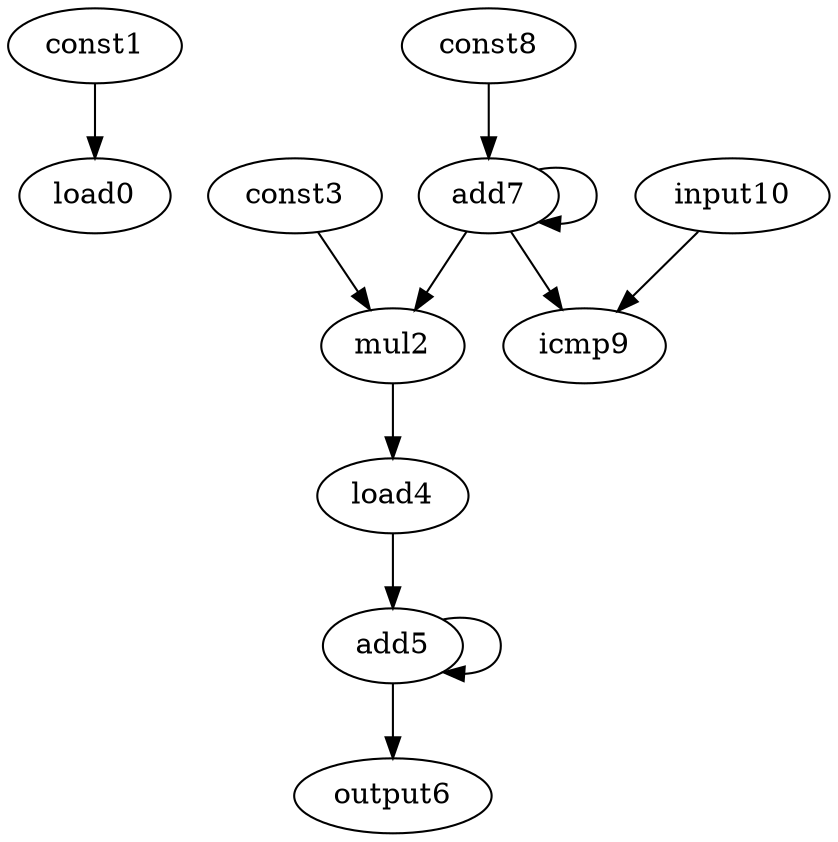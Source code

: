 digraph G {
load0[opcode=load];
const1[opcode=const];
mul2[opcode=mul];
const3[opcode=const];
load4[opcode=load];
add5[opcode=add];
output6[opcode=output];
add7[opcode=add];
const8[opcode=const];
icmp9[opcode=icmp];
input10[opcode=input];
load4->add5[operand=0]; //load->add
add5->output6[operand=0]; //add->output
add5->add5[operand=1]; //add->add
add7->icmp9[operand=0]; //add->icmp
add7->mul2[operand=1]; //add->gep_mul
add7->add7[operand=0]; //add->add
const1->load0[operand=0]; //const->load
const3->mul2[operand=0]; //gep_const->gep_mul
mul2->load4[operand=0]; //gep_mul->load
const8->add7[operand=1]; //const->add
input10->icmp9[operand=1]; //input->icmp
}
